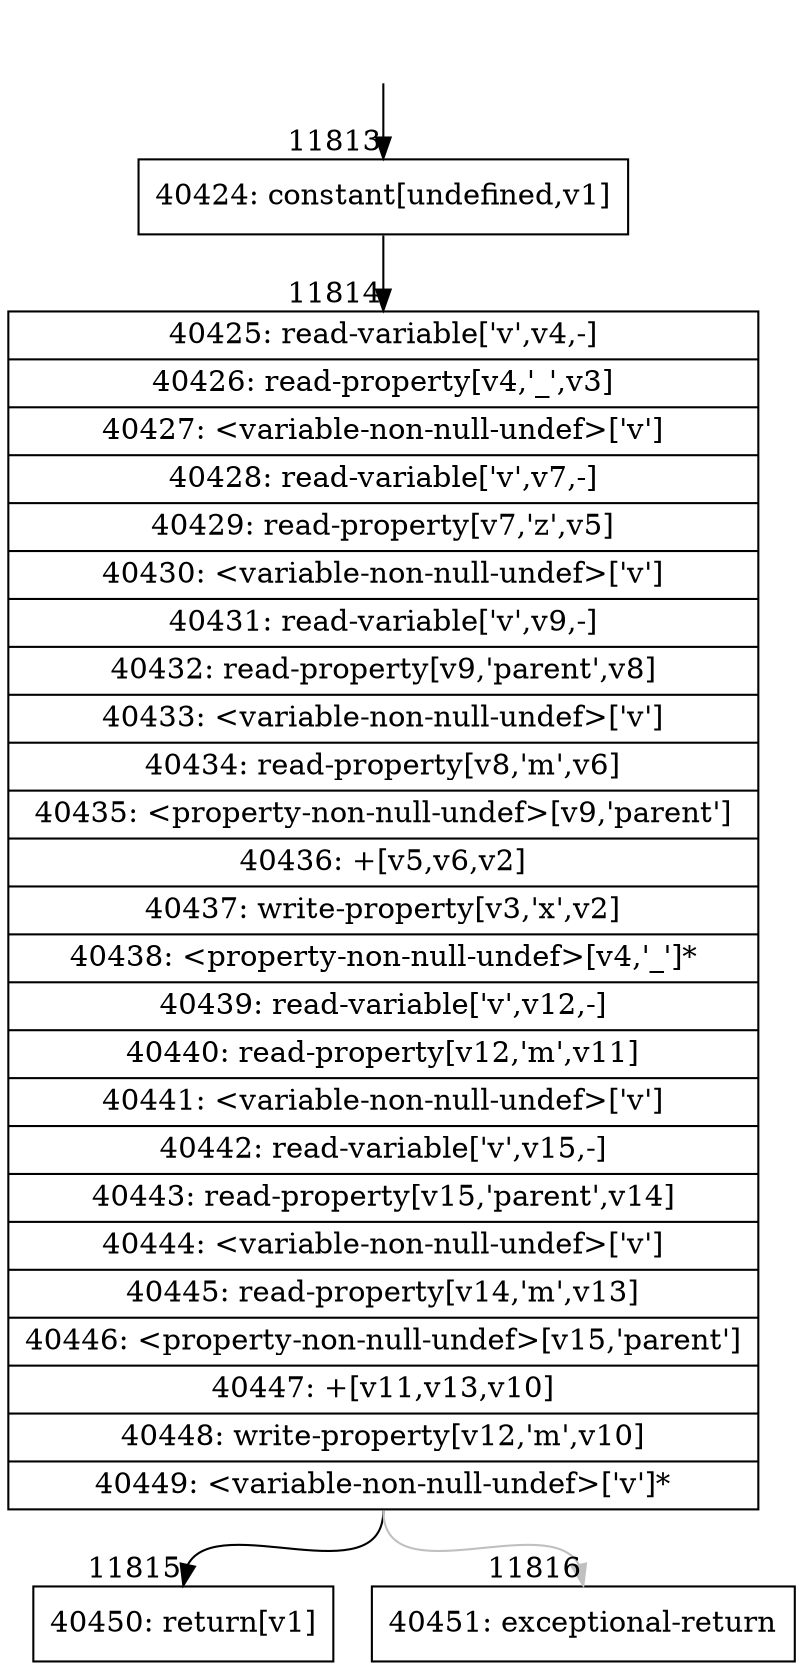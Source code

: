 digraph {
rankdir="TD"
BB_entry1089[shape=none,label=""];
BB_entry1089 -> BB11813 [tailport=s, headport=n, headlabel="    11813"]
BB11813 [shape=record label="{40424: constant[undefined,v1]}" ] 
BB11813 -> BB11814 [tailport=s, headport=n, headlabel="      11814"]
BB11814 [shape=record label="{40425: read-variable['v',v4,-]|40426: read-property[v4,'_',v3]|40427: \<variable-non-null-undef\>['v']|40428: read-variable['v',v7,-]|40429: read-property[v7,'z',v5]|40430: \<variable-non-null-undef\>['v']|40431: read-variable['v',v9,-]|40432: read-property[v9,'parent',v8]|40433: \<variable-non-null-undef\>['v']|40434: read-property[v8,'m',v6]|40435: \<property-non-null-undef\>[v9,'parent']|40436: +[v5,v6,v2]|40437: write-property[v3,'x',v2]|40438: \<property-non-null-undef\>[v4,'_']*|40439: read-variable['v',v12,-]|40440: read-property[v12,'m',v11]|40441: \<variable-non-null-undef\>['v']|40442: read-variable['v',v15,-]|40443: read-property[v15,'parent',v14]|40444: \<variable-non-null-undef\>['v']|40445: read-property[v14,'m',v13]|40446: \<property-non-null-undef\>[v15,'parent']|40447: +[v11,v13,v10]|40448: write-property[v12,'m',v10]|40449: \<variable-non-null-undef\>['v']*}" ] 
BB11814 -> BB11815 [tailport=s, headport=n, headlabel="      11815"]
BB11814 -> BB11816 [tailport=s, headport=n, color=gray, headlabel="      11816"]
BB11815 [shape=record label="{40450: return[v1]}" ] 
BB11816 [shape=record label="{40451: exceptional-return}" ] 
//#$~ 7078
}

